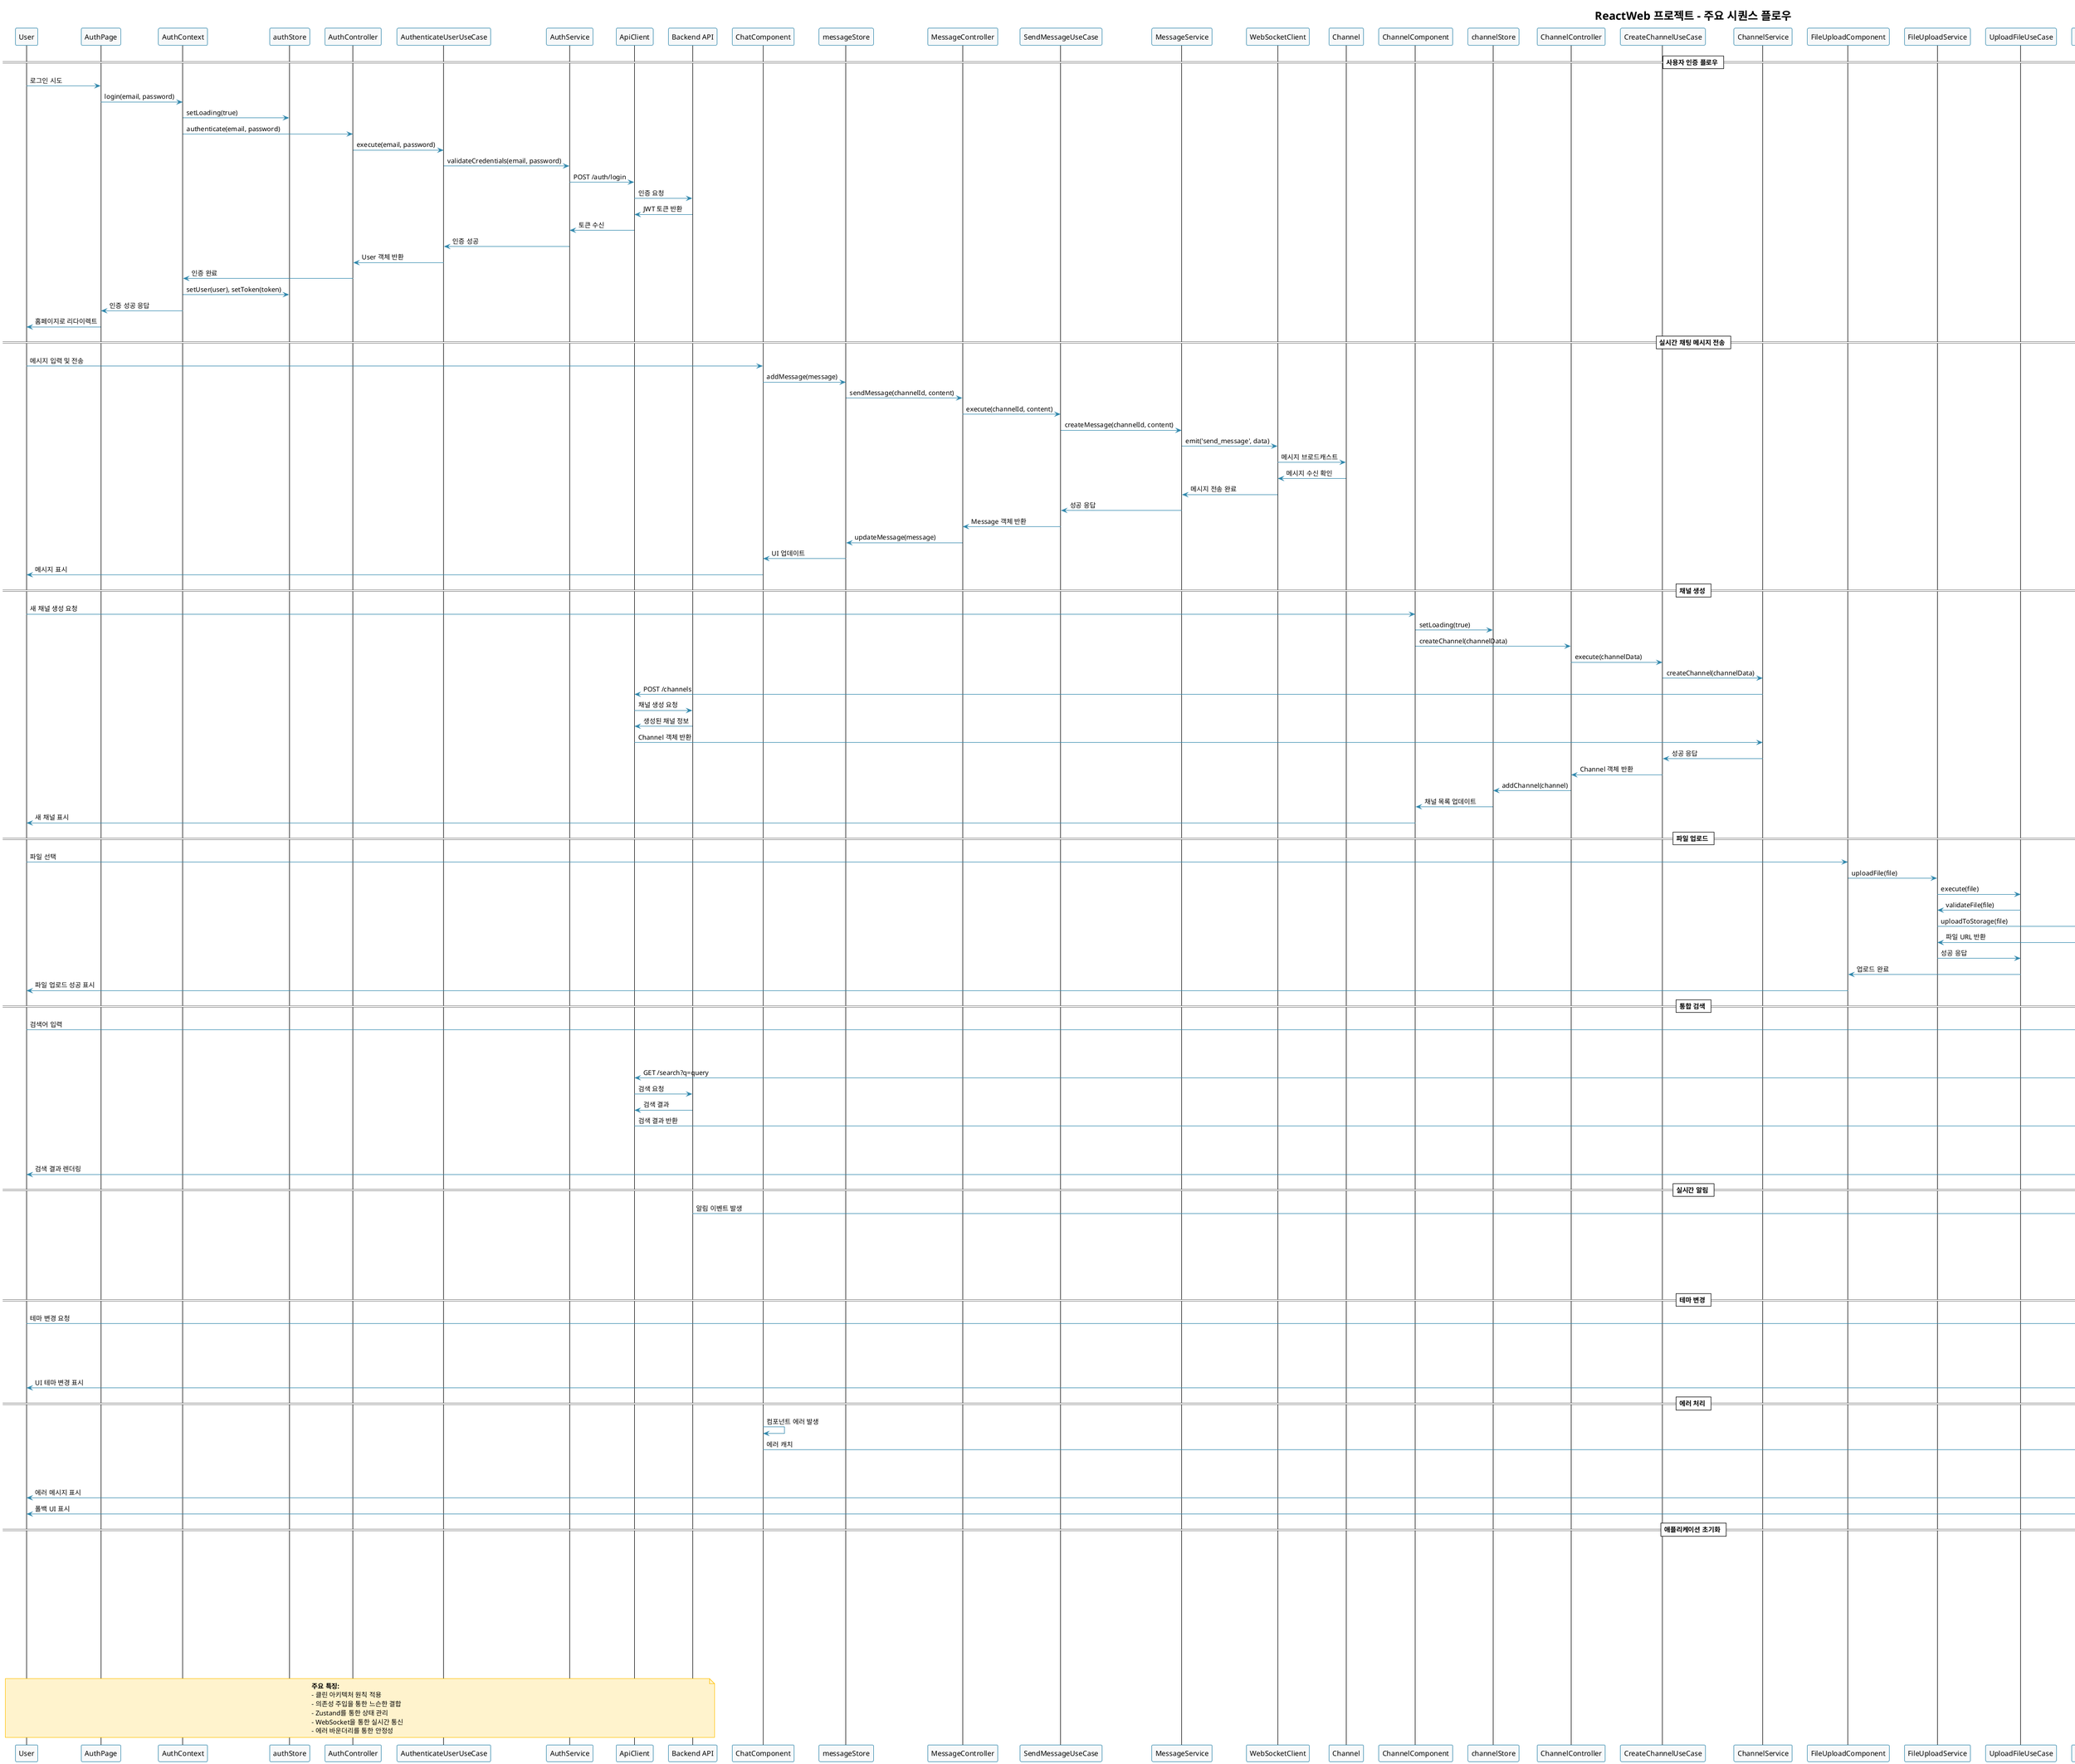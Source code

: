 @startuml ReactWeb Sequence Flow
!theme plain
skinparam backgroundColor #FFFFFF
skinparam participantBackgroundColor #F8F9FA
skinparam participantBorderColor #2E86AB
skinparam sequenceArrowColor #2E86AB
skinparam noteBackgroundColor #FFF3CD
skinparam noteBorderColor #FFC107

title ReactWeb 프로젝트 - 주요 시퀀스 플로우

' 사용자 인증 플로우
participant "User" as U
participant "AuthPage" as AP
participant "AuthContext" as AC
participant "authStore" as AS
participant "AuthController" as AController
participant "AuthenticateUserUseCase" as AuthUC
participant "AuthService" as AuthS
participant "ApiClient" as API
participant "Backend API" as BE

== 사용자 인증 플로우 ==

U -> AP: 로그인 시도
AP -> AC: login(email, password)
AC -> AS: setLoading(true)
AC -> AController: authenticate(email, password)
AController -> AuthUC: execute(email, password)
AuthUC -> AuthS: validateCredentials(email, password)
AuthS -> API: POST /auth/login
API -> BE: 인증 요청
BE -> API: JWT 토큰 반환
API -> AuthS: 토큰 수신
AuthS -> AuthUC: 인증 성공
AuthUC -> AController: User 객체 반환
AController -> AC: 인증 완료
AC -> AS: setUser(user), setToken(token)
AC -> AP: 인증 성공 응답
AP -> U: 홈페이지로 리다이렉트

' 채팅 메시지 전송 플로우
participant "ChatComponent" as CC
participant "messageStore" as MS
participant "MessageController" as MController
participant "SendMessageUseCase" as SendUC
participant "MessageService" as MessageS
participant "WebSocketClient" as WS
participant "Channel" as CH

== 실시간 채팅 메시지 전송 ==

U -> CC: 메시지 입력 및 전송
CC -> MS: addMessage(message)
MS -> MController: sendMessage(channelId, content)
MController -> SendUC: execute(channelId, content)
SendUC -> MessageS: createMessage(channelId, content)
MessageS -> WS: emit('send_message', data)
WS -> CH: 메시지 브로드캐스트
CH -> WS: 메시지 수신 확인
WS -> MessageS: 메시지 전송 완료
MessageS -> SendUC: 성공 응답
SendUC -> MController: Message 객체 반환
MController -> MS: updateMessage(message)
MS -> CC: UI 업데이트
CC -> U: 메시지 표시

' 채널 생성 플로우
participant "ChannelComponent" as ChC
participant "channelStore" as ChS
participant "ChannelController" as ChController
participant "CreateChannelUseCase" as CreateChUC
participant "ChannelService" as ChannelS

== 채널 생성 ==

U -> ChC: 새 채널 생성 요청
ChC -> ChS: setLoading(true)
ChC -> ChController: createChannel(channelData)
ChController -> CreateChUC: execute(channelData)
CreateChUC -> ChannelS: createChannel(channelData)
ChannelS -> API: POST /channels
API -> BE: 채널 생성 요청
BE -> API: 생성된 채널 정보
API -> ChannelS: Channel 객체 반환
ChannelS -> CreateChUC: 성공 응답
CreateChUC -> ChController: Channel 객체 반환
ChController -> ChS: addChannel(channel)
ChS -> ChC: 채널 목록 업데이트
ChC -> U: 새 채널 표시

' 파일 업로드 플로우
participant "FileUploadComponent" as FUC
participant "FileUploadService" as FUS
participant "UploadFileUseCase" as UploadUC
participant "Storage" as ST

== 파일 업로드 ==

U -> FUC: 파일 선택
FUC -> FUS: uploadFile(file)
FUS -> UploadUC: execute(file)
UploadUC -> FUS: validateFile(file)
FUS -> ST: uploadToStorage(file)
ST -> FUS: 파일 URL 반환
FUS -> UploadUC: 성공 응답
UploadUC -> FUC: 업로드 완료
FUC -> U: 파일 업로드 성공 표시

' 검색 기능 플로우
participant "SearchComponent" as SC
participant "SearchUseCase" as SearchUC
participant "SearchService" as SearchS

== 통합 검색 ==

U -> SC: 검색어 입력
SC -> SearchUC: execute(query, filters)
SearchUC -> SearchS: search(query, filters)
SearchS -> API: GET /search?q=query
API -> BE: 검색 요청
BE -> API: 검색 결과
API -> SearchS: 검색 결과 반환
SearchS -> SearchUC: 결과 반환
SearchUC -> SC: 검색 결과 표시
SC -> U: 검색 결과 렌더링

' 실시간 알림 플로우
participant "NotificationService" as NS
participant "WebSocketClient" as WS2
participant "ToastProvider" as TP
participant "User" as U2

== 실시간 알림 ==

BE -> WS2: 알림 이벤트 발생
WS2 -> NS: handleNotification(event)
NS -> NS: processNotification(event)
NS -> TP: showNotification(notification)
TP -> U2: 토스트 알림 표시

' 테마 변경 플로우
participant "ThemeComponent" as TC
participant "themeStore" as TS
participant "ThemeContext" as ThC

== 테마 변경 ==

U -> TC: 테마 변경 요청
TC -> TS: setTheme(theme)
TS -> ThC: updateTheme(theme)
ThC -> TC: 테마 적용
TC -> U: UI 테마 변경 표시

' 에러 처리 플로우
participant "ErrorBoundary" as EB
participant "ErrorHandler" as EH
participant "ToastProvider" as TP2

== 에러 처리 ==

CC -> CC: 컴포넌트 에러 발생
CC -> EB: 에러 캐치
EB -> EH: handleError(error)
EH -> TP2: showError(error)
TP2 -> U: 에러 메시지 표시
EB -> U: 폴백 UI 표시

' 앱 초기화 플로우
participant "main.tsx" as Main
participant "App.tsx" as App
participant "UseCaseFactory" as UCF
participant "ControllerFactory" as CF
participant "DI Container" as DI

== 애플리케이션 초기화 ==

Main -> App: 앱 시작
App -> UCF: initialize()
UCF -> DI: registerUseCases()
DI -> UCF: 등록 완료
App -> CF: initialize()
CF -> DI: registerControllers()
DI -> CF: 등록 완료
App -> App: 앱 렌더링 준비 완료

note over U, BE
  **주요 특징:**
  - 클린 아키텍처 원칙 적용
  - 의존성 주입을 통한 느슨한 결합
  - Zustand를 통한 상태 관리
  - WebSocket을 통한 실시간 통신
  - 에러 바운더리를 통한 안정성
end note

@enduml 